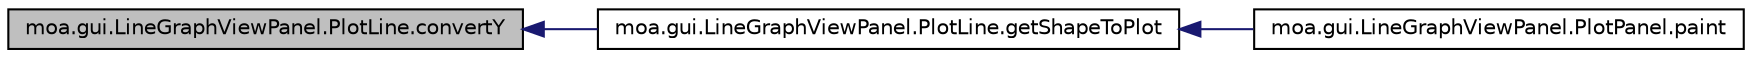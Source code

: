 digraph G
{
  edge [fontname="Helvetica",fontsize="10",labelfontname="Helvetica",labelfontsize="10"];
  node [fontname="Helvetica",fontsize="10",shape=record];
  rankdir=LR;
  Node1 [label="moa.gui.LineGraphViewPanel.PlotLine.convertY",height=0.2,width=0.4,color="black", fillcolor="grey75", style="filled" fontcolor="black"];
  Node1 -> Node2 [dir=back,color="midnightblue",fontsize="10",style="solid",fontname="Helvetica"];
  Node2 [label="moa.gui.LineGraphViewPanel.PlotLine.getShapeToPlot",height=0.2,width=0.4,color="black", fillcolor="white", style="filled",URL="$classmoa_1_1gui_1_1LineGraphViewPanel_1_1PlotLine.html#aac615e3898651ce42df6d73ed8e94db0"];
  Node2 -> Node3 [dir=back,color="midnightblue",fontsize="10",style="solid",fontname="Helvetica"];
  Node3 [label="moa.gui.LineGraphViewPanel.PlotPanel.paint",height=0.2,width=0.4,color="black", fillcolor="white", style="filled",URL="$classmoa_1_1gui_1_1LineGraphViewPanel_1_1PlotPanel.html#af81e6ae0bdab3e857e31f717e2bfab75"];
}
